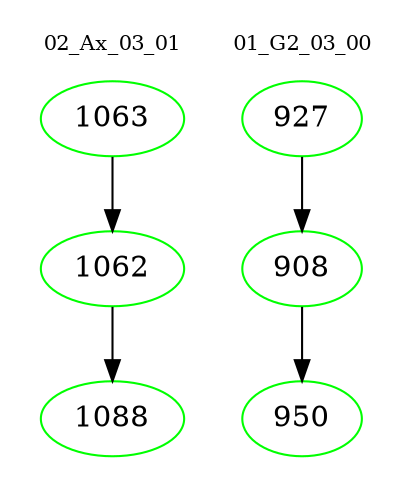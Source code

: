 digraph{
subgraph cluster_0 {
color = white
label = "02_Ax_03_01";
fontsize=10;
T0_1063 [label="1063", color="green"]
T0_1063 -> T0_1062 [color="black"]
T0_1062 [label="1062", color="green"]
T0_1062 -> T0_1088 [color="black"]
T0_1088 [label="1088", color="green"]
}
subgraph cluster_1 {
color = white
label = "01_G2_03_00";
fontsize=10;
T1_927 [label="927", color="green"]
T1_927 -> T1_908 [color="black"]
T1_908 [label="908", color="green"]
T1_908 -> T1_950 [color="black"]
T1_950 [label="950", color="green"]
}
}
